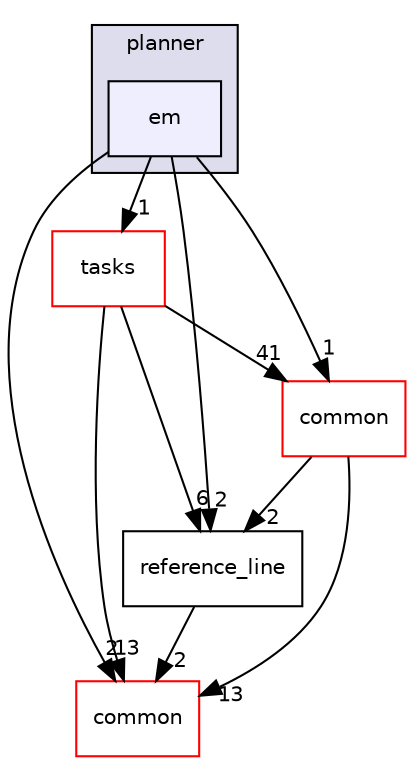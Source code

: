 digraph "modules/planning/planner/em" {
  compound=true
  node [ fontsize="10", fontname="Helvetica"];
  edge [ labelfontsize="10", labelfontname="Helvetica"];
  subgraph clusterdir_641596d75b08efef7eb023884f101d27 {
    graph [ bgcolor="#ddddee", pencolor="black", label="planner" fontname="Helvetica", fontsize="10", URL="dir_641596d75b08efef7eb023884f101d27.html"]
  dir_b4b9b8ea5ecb72bf6e912fe97aa65b77 [shape=box, label="em", style="filled", fillcolor="#eeeeff", pencolor="black", URL="dir_b4b9b8ea5ecb72bf6e912fe97aa65b77.html"];
  }
  dir_71dbafa6aca09b7fb8e2860fcceb6177 [shape=box label="tasks" fillcolor="white" style="filled" color="red" URL="dir_71dbafa6aca09b7fb8e2860fcceb6177.html"];
  dir_215a6cee4434727da638ab5cece17fbb [shape=box label="reference_line" URL="dir_215a6cee4434727da638ab5cece17fbb.html"];
  dir_9a5e51f49964887903df6eed98080585 [shape=box label="common" fillcolor="white" style="filled" color="red" URL="dir_9a5e51f49964887903df6eed98080585.html"];
  dir_66bbc1175c980ce8ddd485259d3b02bb [shape=box label="common" fillcolor="white" style="filled" color="red" URL="dir_66bbc1175c980ce8ddd485259d3b02bb.html"];
  dir_71dbafa6aca09b7fb8e2860fcceb6177->dir_215a6cee4434727da638ab5cece17fbb [headlabel="6", labeldistance=1.5 headhref="dir_000193_000192.html"];
  dir_71dbafa6aca09b7fb8e2860fcceb6177->dir_9a5e51f49964887903df6eed98080585 [headlabel="13", labeldistance=1.5 headhref="dir_000193_000050.html"];
  dir_71dbafa6aca09b7fb8e2860fcceb6177->dir_66bbc1175c980ce8ddd485259d3b02bb [headlabel="41", labeldistance=1.5 headhref="dir_000193_000175.html"];
  dir_b4b9b8ea5ecb72bf6e912fe97aa65b77->dir_71dbafa6aca09b7fb8e2860fcceb6177 [headlabel="1", labeldistance=1.5 headhref="dir_000190_000193.html"];
  dir_b4b9b8ea5ecb72bf6e912fe97aa65b77->dir_215a6cee4434727da638ab5cece17fbb [headlabel="2", labeldistance=1.5 headhref="dir_000190_000192.html"];
  dir_b4b9b8ea5ecb72bf6e912fe97aa65b77->dir_9a5e51f49964887903df6eed98080585 [headlabel="2", labeldistance=1.5 headhref="dir_000190_000050.html"];
  dir_b4b9b8ea5ecb72bf6e912fe97aa65b77->dir_66bbc1175c980ce8ddd485259d3b02bb [headlabel="1", labeldistance=1.5 headhref="dir_000190_000175.html"];
  dir_215a6cee4434727da638ab5cece17fbb->dir_9a5e51f49964887903df6eed98080585 [headlabel="2", labeldistance=1.5 headhref="dir_000192_000050.html"];
  dir_66bbc1175c980ce8ddd485259d3b02bb->dir_215a6cee4434727da638ab5cece17fbb [headlabel="2", labeldistance=1.5 headhref="dir_000175_000192.html"];
  dir_66bbc1175c980ce8ddd485259d3b02bb->dir_9a5e51f49964887903df6eed98080585 [headlabel="13", labeldistance=1.5 headhref="dir_000175_000050.html"];
}
